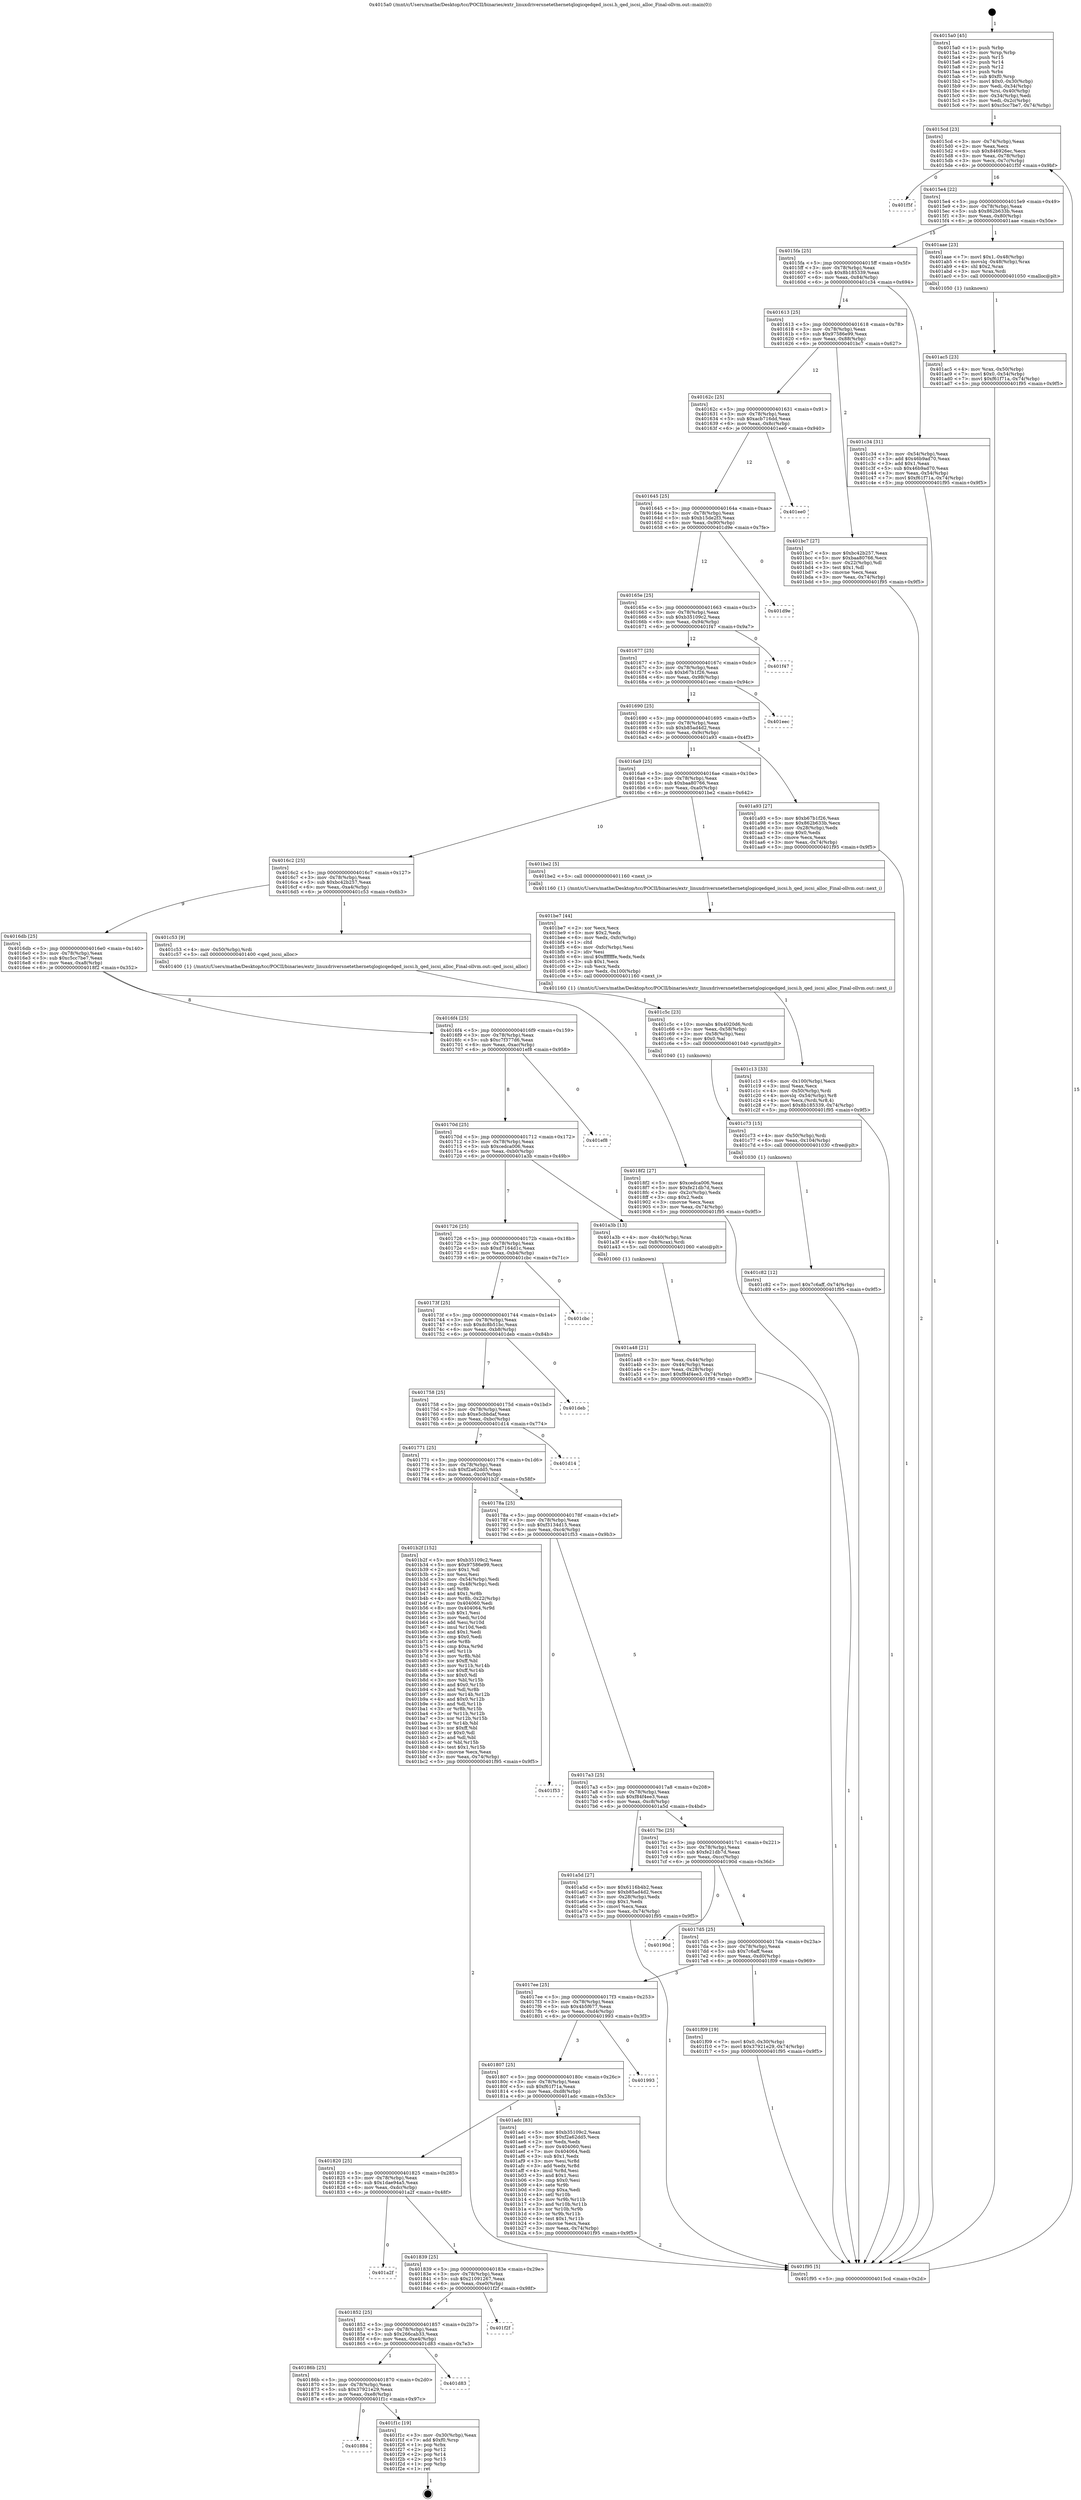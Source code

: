 digraph "0x4015a0" {
  label = "0x4015a0 (/mnt/c/Users/mathe/Desktop/tcc/POCII/binaries/extr_linuxdriversnetethernetqlogicqedqed_iscsi.h_qed_iscsi_alloc_Final-ollvm.out::main(0))"
  labelloc = "t"
  node[shape=record]

  Entry [label="",width=0.3,height=0.3,shape=circle,fillcolor=black,style=filled]
  "0x4015cd" [label="{
     0x4015cd [23]\l
     | [instrs]\l
     &nbsp;&nbsp;0x4015cd \<+3\>: mov -0x74(%rbp),%eax\l
     &nbsp;&nbsp;0x4015d0 \<+2\>: mov %eax,%ecx\l
     &nbsp;&nbsp;0x4015d2 \<+6\>: sub $0x846926ec,%ecx\l
     &nbsp;&nbsp;0x4015d8 \<+3\>: mov %eax,-0x78(%rbp)\l
     &nbsp;&nbsp;0x4015db \<+3\>: mov %ecx,-0x7c(%rbp)\l
     &nbsp;&nbsp;0x4015de \<+6\>: je 0000000000401f5f \<main+0x9bf\>\l
  }"]
  "0x401f5f" [label="{
     0x401f5f\l
  }", style=dashed]
  "0x4015e4" [label="{
     0x4015e4 [22]\l
     | [instrs]\l
     &nbsp;&nbsp;0x4015e4 \<+5\>: jmp 00000000004015e9 \<main+0x49\>\l
     &nbsp;&nbsp;0x4015e9 \<+3\>: mov -0x78(%rbp),%eax\l
     &nbsp;&nbsp;0x4015ec \<+5\>: sub $0x862b633b,%eax\l
     &nbsp;&nbsp;0x4015f1 \<+3\>: mov %eax,-0x80(%rbp)\l
     &nbsp;&nbsp;0x4015f4 \<+6\>: je 0000000000401aae \<main+0x50e\>\l
  }"]
  Exit [label="",width=0.3,height=0.3,shape=circle,fillcolor=black,style=filled,peripheries=2]
  "0x401aae" [label="{
     0x401aae [23]\l
     | [instrs]\l
     &nbsp;&nbsp;0x401aae \<+7\>: movl $0x1,-0x48(%rbp)\l
     &nbsp;&nbsp;0x401ab5 \<+4\>: movslq -0x48(%rbp),%rax\l
     &nbsp;&nbsp;0x401ab9 \<+4\>: shl $0x2,%rax\l
     &nbsp;&nbsp;0x401abd \<+3\>: mov %rax,%rdi\l
     &nbsp;&nbsp;0x401ac0 \<+5\>: call 0000000000401050 \<malloc@plt\>\l
     | [calls]\l
     &nbsp;&nbsp;0x401050 \{1\} (unknown)\l
  }"]
  "0x4015fa" [label="{
     0x4015fa [25]\l
     | [instrs]\l
     &nbsp;&nbsp;0x4015fa \<+5\>: jmp 00000000004015ff \<main+0x5f\>\l
     &nbsp;&nbsp;0x4015ff \<+3\>: mov -0x78(%rbp),%eax\l
     &nbsp;&nbsp;0x401602 \<+5\>: sub $0x8b185339,%eax\l
     &nbsp;&nbsp;0x401607 \<+6\>: mov %eax,-0x84(%rbp)\l
     &nbsp;&nbsp;0x40160d \<+6\>: je 0000000000401c34 \<main+0x694\>\l
  }"]
  "0x401884" [label="{
     0x401884\l
  }", style=dashed]
  "0x401c34" [label="{
     0x401c34 [31]\l
     | [instrs]\l
     &nbsp;&nbsp;0x401c34 \<+3\>: mov -0x54(%rbp),%eax\l
     &nbsp;&nbsp;0x401c37 \<+5\>: add $0x46b9ad70,%eax\l
     &nbsp;&nbsp;0x401c3c \<+3\>: add $0x1,%eax\l
     &nbsp;&nbsp;0x401c3f \<+5\>: sub $0x46b9ad70,%eax\l
     &nbsp;&nbsp;0x401c44 \<+3\>: mov %eax,-0x54(%rbp)\l
     &nbsp;&nbsp;0x401c47 \<+7\>: movl $0xf61f71a,-0x74(%rbp)\l
     &nbsp;&nbsp;0x401c4e \<+5\>: jmp 0000000000401f95 \<main+0x9f5\>\l
  }"]
  "0x401613" [label="{
     0x401613 [25]\l
     | [instrs]\l
     &nbsp;&nbsp;0x401613 \<+5\>: jmp 0000000000401618 \<main+0x78\>\l
     &nbsp;&nbsp;0x401618 \<+3\>: mov -0x78(%rbp),%eax\l
     &nbsp;&nbsp;0x40161b \<+5\>: sub $0x97586e99,%eax\l
     &nbsp;&nbsp;0x401620 \<+6\>: mov %eax,-0x88(%rbp)\l
     &nbsp;&nbsp;0x401626 \<+6\>: je 0000000000401bc7 \<main+0x627\>\l
  }"]
  "0x401f1c" [label="{
     0x401f1c [19]\l
     | [instrs]\l
     &nbsp;&nbsp;0x401f1c \<+3\>: mov -0x30(%rbp),%eax\l
     &nbsp;&nbsp;0x401f1f \<+7\>: add $0xf0,%rsp\l
     &nbsp;&nbsp;0x401f26 \<+1\>: pop %rbx\l
     &nbsp;&nbsp;0x401f27 \<+2\>: pop %r12\l
     &nbsp;&nbsp;0x401f29 \<+2\>: pop %r14\l
     &nbsp;&nbsp;0x401f2b \<+2\>: pop %r15\l
     &nbsp;&nbsp;0x401f2d \<+1\>: pop %rbp\l
     &nbsp;&nbsp;0x401f2e \<+1\>: ret\l
  }"]
  "0x401bc7" [label="{
     0x401bc7 [27]\l
     | [instrs]\l
     &nbsp;&nbsp;0x401bc7 \<+5\>: mov $0xbc42b257,%eax\l
     &nbsp;&nbsp;0x401bcc \<+5\>: mov $0xbaa80766,%ecx\l
     &nbsp;&nbsp;0x401bd1 \<+3\>: mov -0x22(%rbp),%dl\l
     &nbsp;&nbsp;0x401bd4 \<+3\>: test $0x1,%dl\l
     &nbsp;&nbsp;0x401bd7 \<+3\>: cmovne %ecx,%eax\l
     &nbsp;&nbsp;0x401bda \<+3\>: mov %eax,-0x74(%rbp)\l
     &nbsp;&nbsp;0x401bdd \<+5\>: jmp 0000000000401f95 \<main+0x9f5\>\l
  }"]
  "0x40162c" [label="{
     0x40162c [25]\l
     | [instrs]\l
     &nbsp;&nbsp;0x40162c \<+5\>: jmp 0000000000401631 \<main+0x91\>\l
     &nbsp;&nbsp;0x401631 \<+3\>: mov -0x78(%rbp),%eax\l
     &nbsp;&nbsp;0x401634 \<+5\>: sub $0xacb716dd,%eax\l
     &nbsp;&nbsp;0x401639 \<+6\>: mov %eax,-0x8c(%rbp)\l
     &nbsp;&nbsp;0x40163f \<+6\>: je 0000000000401ee0 \<main+0x940\>\l
  }"]
  "0x40186b" [label="{
     0x40186b [25]\l
     | [instrs]\l
     &nbsp;&nbsp;0x40186b \<+5\>: jmp 0000000000401870 \<main+0x2d0\>\l
     &nbsp;&nbsp;0x401870 \<+3\>: mov -0x78(%rbp),%eax\l
     &nbsp;&nbsp;0x401873 \<+5\>: sub $0x37921e29,%eax\l
     &nbsp;&nbsp;0x401878 \<+6\>: mov %eax,-0xe8(%rbp)\l
     &nbsp;&nbsp;0x40187e \<+6\>: je 0000000000401f1c \<main+0x97c\>\l
  }"]
  "0x401ee0" [label="{
     0x401ee0\l
  }", style=dashed]
  "0x401645" [label="{
     0x401645 [25]\l
     | [instrs]\l
     &nbsp;&nbsp;0x401645 \<+5\>: jmp 000000000040164a \<main+0xaa\>\l
     &nbsp;&nbsp;0x40164a \<+3\>: mov -0x78(%rbp),%eax\l
     &nbsp;&nbsp;0x40164d \<+5\>: sub $0xb15de2f3,%eax\l
     &nbsp;&nbsp;0x401652 \<+6\>: mov %eax,-0x90(%rbp)\l
     &nbsp;&nbsp;0x401658 \<+6\>: je 0000000000401d9e \<main+0x7fe\>\l
  }"]
  "0x401d83" [label="{
     0x401d83\l
  }", style=dashed]
  "0x401d9e" [label="{
     0x401d9e\l
  }", style=dashed]
  "0x40165e" [label="{
     0x40165e [25]\l
     | [instrs]\l
     &nbsp;&nbsp;0x40165e \<+5\>: jmp 0000000000401663 \<main+0xc3\>\l
     &nbsp;&nbsp;0x401663 \<+3\>: mov -0x78(%rbp),%eax\l
     &nbsp;&nbsp;0x401666 \<+5\>: sub $0xb35109c2,%eax\l
     &nbsp;&nbsp;0x40166b \<+6\>: mov %eax,-0x94(%rbp)\l
     &nbsp;&nbsp;0x401671 \<+6\>: je 0000000000401f47 \<main+0x9a7\>\l
  }"]
  "0x401852" [label="{
     0x401852 [25]\l
     | [instrs]\l
     &nbsp;&nbsp;0x401852 \<+5\>: jmp 0000000000401857 \<main+0x2b7\>\l
     &nbsp;&nbsp;0x401857 \<+3\>: mov -0x78(%rbp),%eax\l
     &nbsp;&nbsp;0x40185a \<+5\>: sub $0x266cab33,%eax\l
     &nbsp;&nbsp;0x40185f \<+6\>: mov %eax,-0xe4(%rbp)\l
     &nbsp;&nbsp;0x401865 \<+6\>: je 0000000000401d83 \<main+0x7e3\>\l
  }"]
  "0x401f47" [label="{
     0x401f47\l
  }", style=dashed]
  "0x401677" [label="{
     0x401677 [25]\l
     | [instrs]\l
     &nbsp;&nbsp;0x401677 \<+5\>: jmp 000000000040167c \<main+0xdc\>\l
     &nbsp;&nbsp;0x40167c \<+3\>: mov -0x78(%rbp),%eax\l
     &nbsp;&nbsp;0x40167f \<+5\>: sub $0xb67b1f26,%eax\l
     &nbsp;&nbsp;0x401684 \<+6\>: mov %eax,-0x98(%rbp)\l
     &nbsp;&nbsp;0x40168a \<+6\>: je 0000000000401eec \<main+0x94c\>\l
  }"]
  "0x401f2f" [label="{
     0x401f2f\l
  }", style=dashed]
  "0x401eec" [label="{
     0x401eec\l
  }", style=dashed]
  "0x401690" [label="{
     0x401690 [25]\l
     | [instrs]\l
     &nbsp;&nbsp;0x401690 \<+5\>: jmp 0000000000401695 \<main+0xf5\>\l
     &nbsp;&nbsp;0x401695 \<+3\>: mov -0x78(%rbp),%eax\l
     &nbsp;&nbsp;0x401698 \<+5\>: sub $0xb85ad4d2,%eax\l
     &nbsp;&nbsp;0x40169d \<+6\>: mov %eax,-0x9c(%rbp)\l
     &nbsp;&nbsp;0x4016a3 \<+6\>: je 0000000000401a93 \<main+0x4f3\>\l
  }"]
  "0x401839" [label="{
     0x401839 [25]\l
     | [instrs]\l
     &nbsp;&nbsp;0x401839 \<+5\>: jmp 000000000040183e \<main+0x29e\>\l
     &nbsp;&nbsp;0x40183e \<+3\>: mov -0x78(%rbp),%eax\l
     &nbsp;&nbsp;0x401841 \<+5\>: sub $0x21091267,%eax\l
     &nbsp;&nbsp;0x401846 \<+6\>: mov %eax,-0xe0(%rbp)\l
     &nbsp;&nbsp;0x40184c \<+6\>: je 0000000000401f2f \<main+0x98f\>\l
  }"]
  "0x401a93" [label="{
     0x401a93 [27]\l
     | [instrs]\l
     &nbsp;&nbsp;0x401a93 \<+5\>: mov $0xb67b1f26,%eax\l
     &nbsp;&nbsp;0x401a98 \<+5\>: mov $0x862b633b,%ecx\l
     &nbsp;&nbsp;0x401a9d \<+3\>: mov -0x28(%rbp),%edx\l
     &nbsp;&nbsp;0x401aa0 \<+3\>: cmp $0x0,%edx\l
     &nbsp;&nbsp;0x401aa3 \<+3\>: cmove %ecx,%eax\l
     &nbsp;&nbsp;0x401aa6 \<+3\>: mov %eax,-0x74(%rbp)\l
     &nbsp;&nbsp;0x401aa9 \<+5\>: jmp 0000000000401f95 \<main+0x9f5\>\l
  }"]
  "0x4016a9" [label="{
     0x4016a9 [25]\l
     | [instrs]\l
     &nbsp;&nbsp;0x4016a9 \<+5\>: jmp 00000000004016ae \<main+0x10e\>\l
     &nbsp;&nbsp;0x4016ae \<+3\>: mov -0x78(%rbp),%eax\l
     &nbsp;&nbsp;0x4016b1 \<+5\>: sub $0xbaa80766,%eax\l
     &nbsp;&nbsp;0x4016b6 \<+6\>: mov %eax,-0xa0(%rbp)\l
     &nbsp;&nbsp;0x4016bc \<+6\>: je 0000000000401be2 \<main+0x642\>\l
  }"]
  "0x401a2f" [label="{
     0x401a2f\l
  }", style=dashed]
  "0x401be2" [label="{
     0x401be2 [5]\l
     | [instrs]\l
     &nbsp;&nbsp;0x401be2 \<+5\>: call 0000000000401160 \<next_i\>\l
     | [calls]\l
     &nbsp;&nbsp;0x401160 \{1\} (/mnt/c/Users/mathe/Desktop/tcc/POCII/binaries/extr_linuxdriversnetethernetqlogicqedqed_iscsi.h_qed_iscsi_alloc_Final-ollvm.out::next_i)\l
  }"]
  "0x4016c2" [label="{
     0x4016c2 [25]\l
     | [instrs]\l
     &nbsp;&nbsp;0x4016c2 \<+5\>: jmp 00000000004016c7 \<main+0x127\>\l
     &nbsp;&nbsp;0x4016c7 \<+3\>: mov -0x78(%rbp),%eax\l
     &nbsp;&nbsp;0x4016ca \<+5\>: sub $0xbc42b257,%eax\l
     &nbsp;&nbsp;0x4016cf \<+6\>: mov %eax,-0xa4(%rbp)\l
     &nbsp;&nbsp;0x4016d5 \<+6\>: je 0000000000401c53 \<main+0x6b3\>\l
  }"]
  "0x401c82" [label="{
     0x401c82 [12]\l
     | [instrs]\l
     &nbsp;&nbsp;0x401c82 \<+7\>: movl $0x7c6aff,-0x74(%rbp)\l
     &nbsp;&nbsp;0x401c89 \<+5\>: jmp 0000000000401f95 \<main+0x9f5\>\l
  }"]
  "0x401c53" [label="{
     0x401c53 [9]\l
     | [instrs]\l
     &nbsp;&nbsp;0x401c53 \<+4\>: mov -0x50(%rbp),%rdi\l
     &nbsp;&nbsp;0x401c57 \<+5\>: call 0000000000401400 \<qed_iscsi_alloc\>\l
     | [calls]\l
     &nbsp;&nbsp;0x401400 \{1\} (/mnt/c/Users/mathe/Desktop/tcc/POCII/binaries/extr_linuxdriversnetethernetqlogicqedqed_iscsi.h_qed_iscsi_alloc_Final-ollvm.out::qed_iscsi_alloc)\l
  }"]
  "0x4016db" [label="{
     0x4016db [25]\l
     | [instrs]\l
     &nbsp;&nbsp;0x4016db \<+5\>: jmp 00000000004016e0 \<main+0x140\>\l
     &nbsp;&nbsp;0x4016e0 \<+3\>: mov -0x78(%rbp),%eax\l
     &nbsp;&nbsp;0x4016e3 \<+5\>: sub $0xc5cc7be7,%eax\l
     &nbsp;&nbsp;0x4016e8 \<+6\>: mov %eax,-0xa8(%rbp)\l
     &nbsp;&nbsp;0x4016ee \<+6\>: je 00000000004018f2 \<main+0x352\>\l
  }"]
  "0x401c73" [label="{
     0x401c73 [15]\l
     | [instrs]\l
     &nbsp;&nbsp;0x401c73 \<+4\>: mov -0x50(%rbp),%rdi\l
     &nbsp;&nbsp;0x401c77 \<+6\>: mov %eax,-0x104(%rbp)\l
     &nbsp;&nbsp;0x401c7d \<+5\>: call 0000000000401030 \<free@plt\>\l
     | [calls]\l
     &nbsp;&nbsp;0x401030 \{1\} (unknown)\l
  }"]
  "0x4018f2" [label="{
     0x4018f2 [27]\l
     | [instrs]\l
     &nbsp;&nbsp;0x4018f2 \<+5\>: mov $0xcedca006,%eax\l
     &nbsp;&nbsp;0x4018f7 \<+5\>: mov $0xfe21db7d,%ecx\l
     &nbsp;&nbsp;0x4018fc \<+3\>: mov -0x2c(%rbp),%edx\l
     &nbsp;&nbsp;0x4018ff \<+3\>: cmp $0x2,%edx\l
     &nbsp;&nbsp;0x401902 \<+3\>: cmovne %ecx,%eax\l
     &nbsp;&nbsp;0x401905 \<+3\>: mov %eax,-0x74(%rbp)\l
     &nbsp;&nbsp;0x401908 \<+5\>: jmp 0000000000401f95 \<main+0x9f5\>\l
  }"]
  "0x4016f4" [label="{
     0x4016f4 [25]\l
     | [instrs]\l
     &nbsp;&nbsp;0x4016f4 \<+5\>: jmp 00000000004016f9 \<main+0x159\>\l
     &nbsp;&nbsp;0x4016f9 \<+3\>: mov -0x78(%rbp),%eax\l
     &nbsp;&nbsp;0x4016fc \<+5\>: sub $0xc7f377d6,%eax\l
     &nbsp;&nbsp;0x401701 \<+6\>: mov %eax,-0xac(%rbp)\l
     &nbsp;&nbsp;0x401707 \<+6\>: je 0000000000401ef8 \<main+0x958\>\l
  }"]
  "0x401f95" [label="{
     0x401f95 [5]\l
     | [instrs]\l
     &nbsp;&nbsp;0x401f95 \<+5\>: jmp 00000000004015cd \<main+0x2d\>\l
  }"]
  "0x4015a0" [label="{
     0x4015a0 [45]\l
     | [instrs]\l
     &nbsp;&nbsp;0x4015a0 \<+1\>: push %rbp\l
     &nbsp;&nbsp;0x4015a1 \<+3\>: mov %rsp,%rbp\l
     &nbsp;&nbsp;0x4015a4 \<+2\>: push %r15\l
     &nbsp;&nbsp;0x4015a6 \<+2\>: push %r14\l
     &nbsp;&nbsp;0x4015a8 \<+2\>: push %r12\l
     &nbsp;&nbsp;0x4015aa \<+1\>: push %rbx\l
     &nbsp;&nbsp;0x4015ab \<+7\>: sub $0xf0,%rsp\l
     &nbsp;&nbsp;0x4015b2 \<+7\>: movl $0x0,-0x30(%rbp)\l
     &nbsp;&nbsp;0x4015b9 \<+3\>: mov %edi,-0x34(%rbp)\l
     &nbsp;&nbsp;0x4015bc \<+4\>: mov %rsi,-0x40(%rbp)\l
     &nbsp;&nbsp;0x4015c0 \<+3\>: mov -0x34(%rbp),%edi\l
     &nbsp;&nbsp;0x4015c3 \<+3\>: mov %edi,-0x2c(%rbp)\l
     &nbsp;&nbsp;0x4015c6 \<+7\>: movl $0xc5cc7be7,-0x74(%rbp)\l
  }"]
  "0x401c5c" [label="{
     0x401c5c [23]\l
     | [instrs]\l
     &nbsp;&nbsp;0x401c5c \<+10\>: movabs $0x4020d6,%rdi\l
     &nbsp;&nbsp;0x401c66 \<+3\>: mov %eax,-0x58(%rbp)\l
     &nbsp;&nbsp;0x401c69 \<+3\>: mov -0x58(%rbp),%esi\l
     &nbsp;&nbsp;0x401c6c \<+2\>: mov $0x0,%al\l
     &nbsp;&nbsp;0x401c6e \<+5\>: call 0000000000401040 \<printf@plt\>\l
     | [calls]\l
     &nbsp;&nbsp;0x401040 \{1\} (unknown)\l
  }"]
  "0x401ef8" [label="{
     0x401ef8\l
  }", style=dashed]
  "0x40170d" [label="{
     0x40170d [25]\l
     | [instrs]\l
     &nbsp;&nbsp;0x40170d \<+5\>: jmp 0000000000401712 \<main+0x172\>\l
     &nbsp;&nbsp;0x401712 \<+3\>: mov -0x78(%rbp),%eax\l
     &nbsp;&nbsp;0x401715 \<+5\>: sub $0xcedca006,%eax\l
     &nbsp;&nbsp;0x40171a \<+6\>: mov %eax,-0xb0(%rbp)\l
     &nbsp;&nbsp;0x401720 \<+6\>: je 0000000000401a3b \<main+0x49b\>\l
  }"]
  "0x401c13" [label="{
     0x401c13 [33]\l
     | [instrs]\l
     &nbsp;&nbsp;0x401c13 \<+6\>: mov -0x100(%rbp),%ecx\l
     &nbsp;&nbsp;0x401c19 \<+3\>: imul %eax,%ecx\l
     &nbsp;&nbsp;0x401c1c \<+4\>: mov -0x50(%rbp),%rdi\l
     &nbsp;&nbsp;0x401c20 \<+4\>: movslq -0x54(%rbp),%r8\l
     &nbsp;&nbsp;0x401c24 \<+4\>: mov %ecx,(%rdi,%r8,4)\l
     &nbsp;&nbsp;0x401c28 \<+7\>: movl $0x8b185339,-0x74(%rbp)\l
     &nbsp;&nbsp;0x401c2f \<+5\>: jmp 0000000000401f95 \<main+0x9f5\>\l
  }"]
  "0x401a3b" [label="{
     0x401a3b [13]\l
     | [instrs]\l
     &nbsp;&nbsp;0x401a3b \<+4\>: mov -0x40(%rbp),%rax\l
     &nbsp;&nbsp;0x401a3f \<+4\>: mov 0x8(%rax),%rdi\l
     &nbsp;&nbsp;0x401a43 \<+5\>: call 0000000000401060 \<atoi@plt\>\l
     | [calls]\l
     &nbsp;&nbsp;0x401060 \{1\} (unknown)\l
  }"]
  "0x401726" [label="{
     0x401726 [25]\l
     | [instrs]\l
     &nbsp;&nbsp;0x401726 \<+5\>: jmp 000000000040172b \<main+0x18b\>\l
     &nbsp;&nbsp;0x40172b \<+3\>: mov -0x78(%rbp),%eax\l
     &nbsp;&nbsp;0x40172e \<+5\>: sub $0xd7164d1c,%eax\l
     &nbsp;&nbsp;0x401733 \<+6\>: mov %eax,-0xb4(%rbp)\l
     &nbsp;&nbsp;0x401739 \<+6\>: je 0000000000401cbc \<main+0x71c\>\l
  }"]
  "0x401a48" [label="{
     0x401a48 [21]\l
     | [instrs]\l
     &nbsp;&nbsp;0x401a48 \<+3\>: mov %eax,-0x44(%rbp)\l
     &nbsp;&nbsp;0x401a4b \<+3\>: mov -0x44(%rbp),%eax\l
     &nbsp;&nbsp;0x401a4e \<+3\>: mov %eax,-0x28(%rbp)\l
     &nbsp;&nbsp;0x401a51 \<+7\>: movl $0xf84f4ee3,-0x74(%rbp)\l
     &nbsp;&nbsp;0x401a58 \<+5\>: jmp 0000000000401f95 \<main+0x9f5\>\l
  }"]
  "0x401be7" [label="{
     0x401be7 [44]\l
     | [instrs]\l
     &nbsp;&nbsp;0x401be7 \<+2\>: xor %ecx,%ecx\l
     &nbsp;&nbsp;0x401be9 \<+5\>: mov $0x2,%edx\l
     &nbsp;&nbsp;0x401bee \<+6\>: mov %edx,-0xfc(%rbp)\l
     &nbsp;&nbsp;0x401bf4 \<+1\>: cltd\l
     &nbsp;&nbsp;0x401bf5 \<+6\>: mov -0xfc(%rbp),%esi\l
     &nbsp;&nbsp;0x401bfb \<+2\>: idiv %esi\l
     &nbsp;&nbsp;0x401bfd \<+6\>: imul $0xfffffffe,%edx,%edx\l
     &nbsp;&nbsp;0x401c03 \<+3\>: sub $0x1,%ecx\l
     &nbsp;&nbsp;0x401c06 \<+2\>: sub %ecx,%edx\l
     &nbsp;&nbsp;0x401c08 \<+6\>: mov %edx,-0x100(%rbp)\l
     &nbsp;&nbsp;0x401c0e \<+5\>: call 0000000000401160 \<next_i\>\l
     | [calls]\l
     &nbsp;&nbsp;0x401160 \{1\} (/mnt/c/Users/mathe/Desktop/tcc/POCII/binaries/extr_linuxdriversnetethernetqlogicqedqed_iscsi.h_qed_iscsi_alloc_Final-ollvm.out::next_i)\l
  }"]
  "0x401cbc" [label="{
     0x401cbc\l
  }", style=dashed]
  "0x40173f" [label="{
     0x40173f [25]\l
     | [instrs]\l
     &nbsp;&nbsp;0x40173f \<+5\>: jmp 0000000000401744 \<main+0x1a4\>\l
     &nbsp;&nbsp;0x401744 \<+3\>: mov -0x78(%rbp),%eax\l
     &nbsp;&nbsp;0x401747 \<+5\>: sub $0xdc8b51bc,%eax\l
     &nbsp;&nbsp;0x40174c \<+6\>: mov %eax,-0xb8(%rbp)\l
     &nbsp;&nbsp;0x401752 \<+6\>: je 0000000000401deb \<main+0x84b\>\l
  }"]
  "0x401820" [label="{
     0x401820 [25]\l
     | [instrs]\l
     &nbsp;&nbsp;0x401820 \<+5\>: jmp 0000000000401825 \<main+0x285\>\l
     &nbsp;&nbsp;0x401825 \<+3\>: mov -0x78(%rbp),%eax\l
     &nbsp;&nbsp;0x401828 \<+5\>: sub $0x1dae94a5,%eax\l
     &nbsp;&nbsp;0x40182d \<+6\>: mov %eax,-0xdc(%rbp)\l
     &nbsp;&nbsp;0x401833 \<+6\>: je 0000000000401a2f \<main+0x48f\>\l
  }"]
  "0x401deb" [label="{
     0x401deb\l
  }", style=dashed]
  "0x401758" [label="{
     0x401758 [25]\l
     | [instrs]\l
     &nbsp;&nbsp;0x401758 \<+5\>: jmp 000000000040175d \<main+0x1bd\>\l
     &nbsp;&nbsp;0x40175d \<+3\>: mov -0x78(%rbp),%eax\l
     &nbsp;&nbsp;0x401760 \<+5\>: sub $0xe5cbbdaf,%eax\l
     &nbsp;&nbsp;0x401765 \<+6\>: mov %eax,-0xbc(%rbp)\l
     &nbsp;&nbsp;0x40176b \<+6\>: je 0000000000401d14 \<main+0x774\>\l
  }"]
  "0x401adc" [label="{
     0x401adc [83]\l
     | [instrs]\l
     &nbsp;&nbsp;0x401adc \<+5\>: mov $0xb35109c2,%eax\l
     &nbsp;&nbsp;0x401ae1 \<+5\>: mov $0xf2a62dd5,%ecx\l
     &nbsp;&nbsp;0x401ae6 \<+2\>: xor %edx,%edx\l
     &nbsp;&nbsp;0x401ae8 \<+7\>: mov 0x404060,%esi\l
     &nbsp;&nbsp;0x401aef \<+7\>: mov 0x404064,%edi\l
     &nbsp;&nbsp;0x401af6 \<+3\>: sub $0x1,%edx\l
     &nbsp;&nbsp;0x401af9 \<+3\>: mov %esi,%r8d\l
     &nbsp;&nbsp;0x401afc \<+3\>: add %edx,%r8d\l
     &nbsp;&nbsp;0x401aff \<+4\>: imul %r8d,%esi\l
     &nbsp;&nbsp;0x401b03 \<+3\>: and $0x1,%esi\l
     &nbsp;&nbsp;0x401b06 \<+3\>: cmp $0x0,%esi\l
     &nbsp;&nbsp;0x401b09 \<+4\>: sete %r9b\l
     &nbsp;&nbsp;0x401b0d \<+3\>: cmp $0xa,%edi\l
     &nbsp;&nbsp;0x401b10 \<+4\>: setl %r10b\l
     &nbsp;&nbsp;0x401b14 \<+3\>: mov %r9b,%r11b\l
     &nbsp;&nbsp;0x401b17 \<+3\>: and %r10b,%r11b\l
     &nbsp;&nbsp;0x401b1a \<+3\>: xor %r10b,%r9b\l
     &nbsp;&nbsp;0x401b1d \<+3\>: or %r9b,%r11b\l
     &nbsp;&nbsp;0x401b20 \<+4\>: test $0x1,%r11b\l
     &nbsp;&nbsp;0x401b24 \<+3\>: cmovne %ecx,%eax\l
     &nbsp;&nbsp;0x401b27 \<+3\>: mov %eax,-0x74(%rbp)\l
     &nbsp;&nbsp;0x401b2a \<+5\>: jmp 0000000000401f95 \<main+0x9f5\>\l
  }"]
  "0x401d14" [label="{
     0x401d14\l
  }", style=dashed]
  "0x401771" [label="{
     0x401771 [25]\l
     | [instrs]\l
     &nbsp;&nbsp;0x401771 \<+5\>: jmp 0000000000401776 \<main+0x1d6\>\l
     &nbsp;&nbsp;0x401776 \<+3\>: mov -0x78(%rbp),%eax\l
     &nbsp;&nbsp;0x401779 \<+5\>: sub $0xf2a62dd5,%eax\l
     &nbsp;&nbsp;0x40177e \<+6\>: mov %eax,-0xc0(%rbp)\l
     &nbsp;&nbsp;0x401784 \<+6\>: je 0000000000401b2f \<main+0x58f\>\l
  }"]
  "0x401807" [label="{
     0x401807 [25]\l
     | [instrs]\l
     &nbsp;&nbsp;0x401807 \<+5\>: jmp 000000000040180c \<main+0x26c\>\l
     &nbsp;&nbsp;0x40180c \<+3\>: mov -0x78(%rbp),%eax\l
     &nbsp;&nbsp;0x40180f \<+5\>: sub $0xf61f71a,%eax\l
     &nbsp;&nbsp;0x401814 \<+6\>: mov %eax,-0xd8(%rbp)\l
     &nbsp;&nbsp;0x40181a \<+6\>: je 0000000000401adc \<main+0x53c\>\l
  }"]
  "0x401b2f" [label="{
     0x401b2f [152]\l
     | [instrs]\l
     &nbsp;&nbsp;0x401b2f \<+5\>: mov $0xb35109c2,%eax\l
     &nbsp;&nbsp;0x401b34 \<+5\>: mov $0x97586e99,%ecx\l
     &nbsp;&nbsp;0x401b39 \<+2\>: mov $0x1,%dl\l
     &nbsp;&nbsp;0x401b3b \<+2\>: xor %esi,%esi\l
     &nbsp;&nbsp;0x401b3d \<+3\>: mov -0x54(%rbp),%edi\l
     &nbsp;&nbsp;0x401b40 \<+3\>: cmp -0x48(%rbp),%edi\l
     &nbsp;&nbsp;0x401b43 \<+4\>: setl %r8b\l
     &nbsp;&nbsp;0x401b47 \<+4\>: and $0x1,%r8b\l
     &nbsp;&nbsp;0x401b4b \<+4\>: mov %r8b,-0x22(%rbp)\l
     &nbsp;&nbsp;0x401b4f \<+7\>: mov 0x404060,%edi\l
     &nbsp;&nbsp;0x401b56 \<+8\>: mov 0x404064,%r9d\l
     &nbsp;&nbsp;0x401b5e \<+3\>: sub $0x1,%esi\l
     &nbsp;&nbsp;0x401b61 \<+3\>: mov %edi,%r10d\l
     &nbsp;&nbsp;0x401b64 \<+3\>: add %esi,%r10d\l
     &nbsp;&nbsp;0x401b67 \<+4\>: imul %r10d,%edi\l
     &nbsp;&nbsp;0x401b6b \<+3\>: and $0x1,%edi\l
     &nbsp;&nbsp;0x401b6e \<+3\>: cmp $0x0,%edi\l
     &nbsp;&nbsp;0x401b71 \<+4\>: sete %r8b\l
     &nbsp;&nbsp;0x401b75 \<+4\>: cmp $0xa,%r9d\l
     &nbsp;&nbsp;0x401b79 \<+4\>: setl %r11b\l
     &nbsp;&nbsp;0x401b7d \<+3\>: mov %r8b,%bl\l
     &nbsp;&nbsp;0x401b80 \<+3\>: xor $0xff,%bl\l
     &nbsp;&nbsp;0x401b83 \<+3\>: mov %r11b,%r14b\l
     &nbsp;&nbsp;0x401b86 \<+4\>: xor $0xff,%r14b\l
     &nbsp;&nbsp;0x401b8a \<+3\>: xor $0x0,%dl\l
     &nbsp;&nbsp;0x401b8d \<+3\>: mov %bl,%r15b\l
     &nbsp;&nbsp;0x401b90 \<+4\>: and $0x0,%r15b\l
     &nbsp;&nbsp;0x401b94 \<+3\>: and %dl,%r8b\l
     &nbsp;&nbsp;0x401b97 \<+3\>: mov %r14b,%r12b\l
     &nbsp;&nbsp;0x401b9a \<+4\>: and $0x0,%r12b\l
     &nbsp;&nbsp;0x401b9e \<+3\>: and %dl,%r11b\l
     &nbsp;&nbsp;0x401ba1 \<+3\>: or %r8b,%r15b\l
     &nbsp;&nbsp;0x401ba4 \<+3\>: or %r11b,%r12b\l
     &nbsp;&nbsp;0x401ba7 \<+3\>: xor %r12b,%r15b\l
     &nbsp;&nbsp;0x401baa \<+3\>: or %r14b,%bl\l
     &nbsp;&nbsp;0x401bad \<+3\>: xor $0xff,%bl\l
     &nbsp;&nbsp;0x401bb0 \<+3\>: or $0x0,%dl\l
     &nbsp;&nbsp;0x401bb3 \<+2\>: and %dl,%bl\l
     &nbsp;&nbsp;0x401bb5 \<+3\>: or %bl,%r15b\l
     &nbsp;&nbsp;0x401bb8 \<+4\>: test $0x1,%r15b\l
     &nbsp;&nbsp;0x401bbc \<+3\>: cmovne %ecx,%eax\l
     &nbsp;&nbsp;0x401bbf \<+3\>: mov %eax,-0x74(%rbp)\l
     &nbsp;&nbsp;0x401bc2 \<+5\>: jmp 0000000000401f95 \<main+0x9f5\>\l
  }"]
  "0x40178a" [label="{
     0x40178a [25]\l
     | [instrs]\l
     &nbsp;&nbsp;0x40178a \<+5\>: jmp 000000000040178f \<main+0x1ef\>\l
     &nbsp;&nbsp;0x40178f \<+3\>: mov -0x78(%rbp),%eax\l
     &nbsp;&nbsp;0x401792 \<+5\>: sub $0xf3134d15,%eax\l
     &nbsp;&nbsp;0x401797 \<+6\>: mov %eax,-0xc4(%rbp)\l
     &nbsp;&nbsp;0x40179d \<+6\>: je 0000000000401f53 \<main+0x9b3\>\l
  }"]
  "0x401993" [label="{
     0x401993\l
  }", style=dashed]
  "0x401f53" [label="{
     0x401f53\l
  }", style=dashed]
  "0x4017a3" [label="{
     0x4017a3 [25]\l
     | [instrs]\l
     &nbsp;&nbsp;0x4017a3 \<+5\>: jmp 00000000004017a8 \<main+0x208\>\l
     &nbsp;&nbsp;0x4017a8 \<+3\>: mov -0x78(%rbp),%eax\l
     &nbsp;&nbsp;0x4017ab \<+5\>: sub $0xf84f4ee3,%eax\l
     &nbsp;&nbsp;0x4017b0 \<+6\>: mov %eax,-0xc8(%rbp)\l
     &nbsp;&nbsp;0x4017b6 \<+6\>: je 0000000000401a5d \<main+0x4bd\>\l
  }"]
  "0x4017ee" [label="{
     0x4017ee [25]\l
     | [instrs]\l
     &nbsp;&nbsp;0x4017ee \<+5\>: jmp 00000000004017f3 \<main+0x253\>\l
     &nbsp;&nbsp;0x4017f3 \<+3\>: mov -0x78(%rbp),%eax\l
     &nbsp;&nbsp;0x4017f6 \<+5\>: sub $0x4b5f677,%eax\l
     &nbsp;&nbsp;0x4017fb \<+6\>: mov %eax,-0xd4(%rbp)\l
     &nbsp;&nbsp;0x401801 \<+6\>: je 0000000000401993 \<main+0x3f3\>\l
  }"]
  "0x401a5d" [label="{
     0x401a5d [27]\l
     | [instrs]\l
     &nbsp;&nbsp;0x401a5d \<+5\>: mov $0x6116b4b2,%eax\l
     &nbsp;&nbsp;0x401a62 \<+5\>: mov $0xb85ad4d2,%ecx\l
     &nbsp;&nbsp;0x401a67 \<+3\>: mov -0x28(%rbp),%edx\l
     &nbsp;&nbsp;0x401a6a \<+3\>: cmp $0x1,%edx\l
     &nbsp;&nbsp;0x401a6d \<+3\>: cmovl %ecx,%eax\l
     &nbsp;&nbsp;0x401a70 \<+3\>: mov %eax,-0x74(%rbp)\l
     &nbsp;&nbsp;0x401a73 \<+5\>: jmp 0000000000401f95 \<main+0x9f5\>\l
  }"]
  "0x4017bc" [label="{
     0x4017bc [25]\l
     | [instrs]\l
     &nbsp;&nbsp;0x4017bc \<+5\>: jmp 00000000004017c1 \<main+0x221\>\l
     &nbsp;&nbsp;0x4017c1 \<+3\>: mov -0x78(%rbp),%eax\l
     &nbsp;&nbsp;0x4017c4 \<+5\>: sub $0xfe21db7d,%eax\l
     &nbsp;&nbsp;0x4017c9 \<+6\>: mov %eax,-0xcc(%rbp)\l
     &nbsp;&nbsp;0x4017cf \<+6\>: je 000000000040190d \<main+0x36d\>\l
  }"]
  "0x401ac5" [label="{
     0x401ac5 [23]\l
     | [instrs]\l
     &nbsp;&nbsp;0x401ac5 \<+4\>: mov %rax,-0x50(%rbp)\l
     &nbsp;&nbsp;0x401ac9 \<+7\>: movl $0x0,-0x54(%rbp)\l
     &nbsp;&nbsp;0x401ad0 \<+7\>: movl $0xf61f71a,-0x74(%rbp)\l
     &nbsp;&nbsp;0x401ad7 \<+5\>: jmp 0000000000401f95 \<main+0x9f5\>\l
  }"]
  "0x401f09" [label="{
     0x401f09 [19]\l
     | [instrs]\l
     &nbsp;&nbsp;0x401f09 \<+7\>: movl $0x0,-0x30(%rbp)\l
     &nbsp;&nbsp;0x401f10 \<+7\>: movl $0x37921e29,-0x74(%rbp)\l
     &nbsp;&nbsp;0x401f17 \<+5\>: jmp 0000000000401f95 \<main+0x9f5\>\l
  }"]
  "0x40190d" [label="{
     0x40190d\l
  }", style=dashed]
  "0x4017d5" [label="{
     0x4017d5 [25]\l
     | [instrs]\l
     &nbsp;&nbsp;0x4017d5 \<+5\>: jmp 00000000004017da \<main+0x23a\>\l
     &nbsp;&nbsp;0x4017da \<+3\>: mov -0x78(%rbp),%eax\l
     &nbsp;&nbsp;0x4017dd \<+5\>: sub $0x7c6aff,%eax\l
     &nbsp;&nbsp;0x4017e2 \<+6\>: mov %eax,-0xd0(%rbp)\l
     &nbsp;&nbsp;0x4017e8 \<+6\>: je 0000000000401f09 \<main+0x969\>\l
  }"]
  Entry -> "0x4015a0" [label=" 1"]
  "0x4015cd" -> "0x401f5f" [label=" 0"]
  "0x4015cd" -> "0x4015e4" [label=" 16"]
  "0x401f1c" -> Exit [label=" 1"]
  "0x4015e4" -> "0x401aae" [label=" 1"]
  "0x4015e4" -> "0x4015fa" [label=" 15"]
  "0x40186b" -> "0x401884" [label=" 0"]
  "0x4015fa" -> "0x401c34" [label=" 1"]
  "0x4015fa" -> "0x401613" [label=" 14"]
  "0x40186b" -> "0x401f1c" [label=" 1"]
  "0x401613" -> "0x401bc7" [label=" 2"]
  "0x401613" -> "0x40162c" [label=" 12"]
  "0x401852" -> "0x40186b" [label=" 1"]
  "0x40162c" -> "0x401ee0" [label=" 0"]
  "0x40162c" -> "0x401645" [label=" 12"]
  "0x401852" -> "0x401d83" [label=" 0"]
  "0x401645" -> "0x401d9e" [label=" 0"]
  "0x401645" -> "0x40165e" [label=" 12"]
  "0x401839" -> "0x401852" [label=" 1"]
  "0x40165e" -> "0x401f47" [label=" 0"]
  "0x40165e" -> "0x401677" [label=" 12"]
  "0x401839" -> "0x401f2f" [label=" 0"]
  "0x401677" -> "0x401eec" [label=" 0"]
  "0x401677" -> "0x401690" [label=" 12"]
  "0x401820" -> "0x401839" [label=" 1"]
  "0x401690" -> "0x401a93" [label=" 1"]
  "0x401690" -> "0x4016a9" [label=" 11"]
  "0x401820" -> "0x401a2f" [label=" 0"]
  "0x4016a9" -> "0x401be2" [label=" 1"]
  "0x4016a9" -> "0x4016c2" [label=" 10"]
  "0x401f09" -> "0x401f95" [label=" 1"]
  "0x4016c2" -> "0x401c53" [label=" 1"]
  "0x4016c2" -> "0x4016db" [label=" 9"]
  "0x401c82" -> "0x401f95" [label=" 1"]
  "0x4016db" -> "0x4018f2" [label=" 1"]
  "0x4016db" -> "0x4016f4" [label=" 8"]
  "0x4018f2" -> "0x401f95" [label=" 1"]
  "0x4015a0" -> "0x4015cd" [label=" 1"]
  "0x401f95" -> "0x4015cd" [label=" 15"]
  "0x401c73" -> "0x401c82" [label=" 1"]
  "0x4016f4" -> "0x401ef8" [label=" 0"]
  "0x4016f4" -> "0x40170d" [label=" 8"]
  "0x401c5c" -> "0x401c73" [label=" 1"]
  "0x40170d" -> "0x401a3b" [label=" 1"]
  "0x40170d" -> "0x401726" [label=" 7"]
  "0x401a3b" -> "0x401a48" [label=" 1"]
  "0x401a48" -> "0x401f95" [label=" 1"]
  "0x401c53" -> "0x401c5c" [label=" 1"]
  "0x401726" -> "0x401cbc" [label=" 0"]
  "0x401726" -> "0x40173f" [label=" 7"]
  "0x401c34" -> "0x401f95" [label=" 1"]
  "0x40173f" -> "0x401deb" [label=" 0"]
  "0x40173f" -> "0x401758" [label=" 7"]
  "0x401c13" -> "0x401f95" [label=" 1"]
  "0x401758" -> "0x401d14" [label=" 0"]
  "0x401758" -> "0x401771" [label=" 7"]
  "0x401be7" -> "0x401c13" [label=" 1"]
  "0x401771" -> "0x401b2f" [label=" 2"]
  "0x401771" -> "0x40178a" [label=" 5"]
  "0x401bc7" -> "0x401f95" [label=" 2"]
  "0x40178a" -> "0x401f53" [label=" 0"]
  "0x40178a" -> "0x4017a3" [label=" 5"]
  "0x401b2f" -> "0x401f95" [label=" 2"]
  "0x4017a3" -> "0x401a5d" [label=" 1"]
  "0x4017a3" -> "0x4017bc" [label=" 4"]
  "0x401a5d" -> "0x401f95" [label=" 1"]
  "0x401a93" -> "0x401f95" [label=" 1"]
  "0x401aae" -> "0x401ac5" [label=" 1"]
  "0x401ac5" -> "0x401f95" [label=" 1"]
  "0x401807" -> "0x401820" [label=" 1"]
  "0x4017bc" -> "0x40190d" [label=" 0"]
  "0x4017bc" -> "0x4017d5" [label=" 4"]
  "0x401807" -> "0x401adc" [label=" 2"]
  "0x4017d5" -> "0x401f09" [label=" 1"]
  "0x4017d5" -> "0x4017ee" [label=" 3"]
  "0x401adc" -> "0x401f95" [label=" 2"]
  "0x4017ee" -> "0x401993" [label=" 0"]
  "0x4017ee" -> "0x401807" [label=" 3"]
  "0x401be2" -> "0x401be7" [label=" 1"]
}
